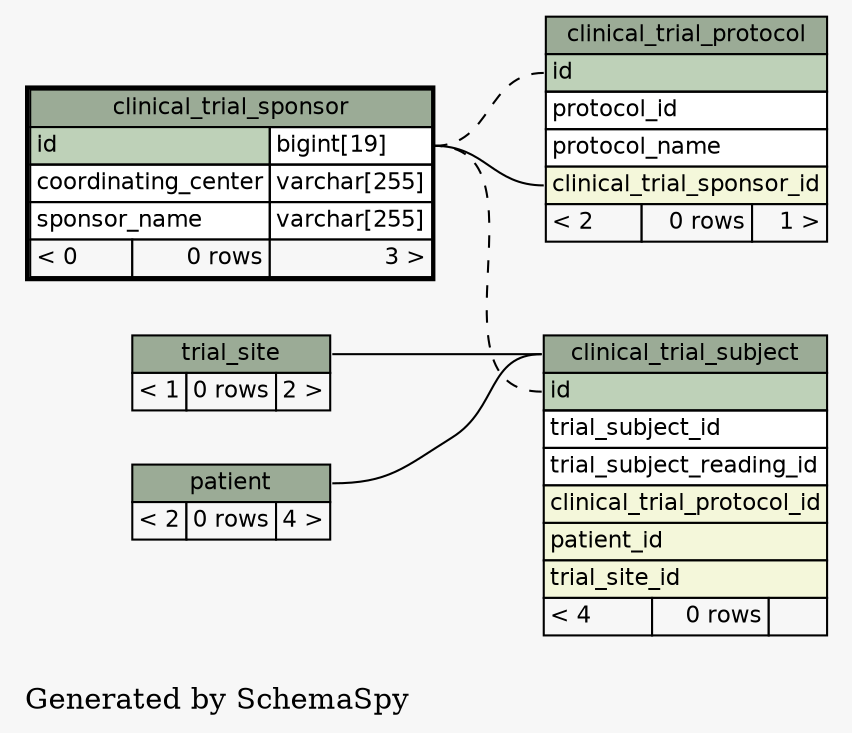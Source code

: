 // dot 2.16.1 on Linux 2.6.25.6-27.fc8
digraph "impliedTwoDegreesRelationshipsGraph" {
  graph [
    rankdir="RL"
    bgcolor="#f7f7f7"
    label="\nGenerated by SchemaSpy"
    labeljust="l"
  ];
  node [
    fontname="Helvetica"
    fontsize="11"
    shape="plaintext"
  ];
  edge [
    arrowsize="0.8"
  ];
  "clinical_trial_protocol":"clinical_trial_sponsor_id":w -> "clinical_trial_sponsor":"id.type":e [arrowtail=crowtee arrowhead=none];
  "clinical_trial_protocol":"id":w -> "clinical_trial_sponsor":"id.type":e [arrowtail=tee arrowhead=none style=dashed];
  "clinical_trial_subject":"id":w -> "clinical_trial_sponsor":"id.type":e [arrowtail=tee arrowhead=none style=dashed];
  "clinical_trial_subject":"clinical_trial_subject.heading":w -> "patient":"patient.heading":e [arrowtail=crowtee arrowhead=none];
  "clinical_trial_subject":"clinical_trial_subject.heading":w -> "trial_site":"trial_site.heading":e [arrowtail=crowtee arrowhead=none];
  "clinical_trial_protocol" [
    label=<
    <TABLE BORDER="0" CELLBORDER="1" CELLSPACING="0" BGCOLOR="#ffffff">
      <TR><TD PORT="clinical_trial_protocol.heading" COLSPAN="3" BGCOLOR="#9bab96" ALIGN="CENTER">clinical_trial_protocol</TD></TR>
      <TR><TD PORT="id" COLSPAN="3" BGCOLOR="#bed1b8" ALIGN="LEFT">id</TD></TR>
      <TR><TD PORT="protocol_id" COLSPAN="3" ALIGN="LEFT">protocol_id</TD></TR>
      <TR><TD PORT="protocol_name" COLSPAN="3" ALIGN="LEFT">protocol_name</TD></TR>
      <TR><TD PORT="clinical_trial_sponsor_id" COLSPAN="3" BGCOLOR="#f4f7da" ALIGN="LEFT">clinical_trial_sponsor_id</TD></TR>
      <TR><TD ALIGN="LEFT" BGCOLOR="#f7f7f7">&lt; 2</TD><TD ALIGN="RIGHT" BGCOLOR="#f7f7f7">0 rows</TD><TD ALIGN="RIGHT" BGCOLOR="#f7f7f7">1 &gt;</TD></TR>
    </TABLE>>
    URL="clinical_trial_protocol.html#graph"
    tooltip="clinical_trial_protocol"
  ];
  "clinical_trial_sponsor" [
    label=<
    <TABLE BORDER="2" CELLBORDER="1" CELLSPACING="0" BGCOLOR="#ffffff">
      <TR><TD PORT="clinical_trial_sponsor.heading" COLSPAN="3" BGCOLOR="#9bab96" ALIGN="CENTER">clinical_trial_sponsor</TD></TR>
      <TR><TD PORT="id" COLSPAN="2" BGCOLOR="#bed1b8" ALIGN="LEFT">id</TD><TD PORT="id.type" ALIGN="LEFT">bigint[19]</TD></TR>
      <TR><TD PORT="coordinating_center" COLSPAN="2" ALIGN="LEFT">coordinating_center</TD><TD PORT="coordinating_center.type" ALIGN="LEFT">varchar[255]</TD></TR>
      <TR><TD PORT="sponsor_name" COLSPAN="2" ALIGN="LEFT">sponsor_name</TD><TD PORT="sponsor_name.type" ALIGN="LEFT">varchar[255]</TD></TR>
      <TR><TD ALIGN="LEFT" BGCOLOR="#f7f7f7">&lt; 0</TD><TD ALIGN="RIGHT" BGCOLOR="#f7f7f7">0 rows</TD><TD ALIGN="RIGHT" BGCOLOR="#f7f7f7">3 &gt;</TD></TR>
    </TABLE>>
    URL="clinical_trial_sponsor.html#"
    tooltip="clinical_trial_sponsor"
  ];
  "clinical_trial_subject" [
    label=<
    <TABLE BORDER="0" CELLBORDER="1" CELLSPACING="0" BGCOLOR="#ffffff">
      <TR><TD PORT="clinical_trial_subject.heading" COLSPAN="3" BGCOLOR="#9bab96" ALIGN="CENTER">clinical_trial_subject</TD></TR>
      <TR><TD PORT="id" COLSPAN="3" BGCOLOR="#bed1b8" ALIGN="LEFT">id</TD></TR>
      <TR><TD PORT="trial_subject_id" COLSPAN="3" ALIGN="LEFT">trial_subject_id</TD></TR>
      <TR><TD PORT="trial_subject_reading_id" COLSPAN="3" ALIGN="LEFT">trial_subject_reading_id</TD></TR>
      <TR><TD PORT="clinical_trial_protocol_id" COLSPAN="3" BGCOLOR="#f4f7da" ALIGN="LEFT">clinical_trial_protocol_id</TD></TR>
      <TR><TD PORT="patient_id" COLSPAN="3" BGCOLOR="#f4f7da" ALIGN="LEFT">patient_id</TD></TR>
      <TR><TD PORT="trial_site_id" COLSPAN="3" BGCOLOR="#f4f7da" ALIGN="LEFT">trial_site_id</TD></TR>
      <TR><TD ALIGN="LEFT" BGCOLOR="#f7f7f7">&lt; 4</TD><TD ALIGN="RIGHT" BGCOLOR="#f7f7f7">0 rows</TD><TD ALIGN="RIGHT" BGCOLOR="#f7f7f7">  </TD></TR>
    </TABLE>>
    URL="clinical_trial_subject.html#graph"
    tooltip="clinical_trial_subject"
  ];
  "patient" [
    label=<
    <TABLE BORDER="0" CELLBORDER="1" CELLSPACING="0" BGCOLOR="#ffffff">
      <TR><TD PORT="patient.heading" COLSPAN="3" BGCOLOR="#9bab96" ALIGN="CENTER">patient</TD></TR>
      <TR><TD ALIGN="LEFT" BGCOLOR="#f7f7f7">&lt; 2</TD><TD ALIGN="RIGHT" BGCOLOR="#f7f7f7">0 rows</TD><TD ALIGN="RIGHT" BGCOLOR="#f7f7f7">4 &gt;</TD></TR>
    </TABLE>>
    URL="patient.html#graph"
    tooltip="patient"
  ];
  "trial_site" [
    label=<
    <TABLE BORDER="0" CELLBORDER="1" CELLSPACING="0" BGCOLOR="#ffffff">
      <TR><TD PORT="trial_site.heading" COLSPAN="3" BGCOLOR="#9bab96" ALIGN="CENTER">trial_site</TD></TR>
      <TR><TD ALIGN="LEFT" BGCOLOR="#f7f7f7">&lt; 1</TD><TD ALIGN="RIGHT" BGCOLOR="#f7f7f7">0 rows</TD><TD ALIGN="RIGHT" BGCOLOR="#f7f7f7">2 &gt;</TD></TR>
    </TABLE>>
    URL="trial_site.html#graph"
    tooltip="trial_site"
  ];
}
